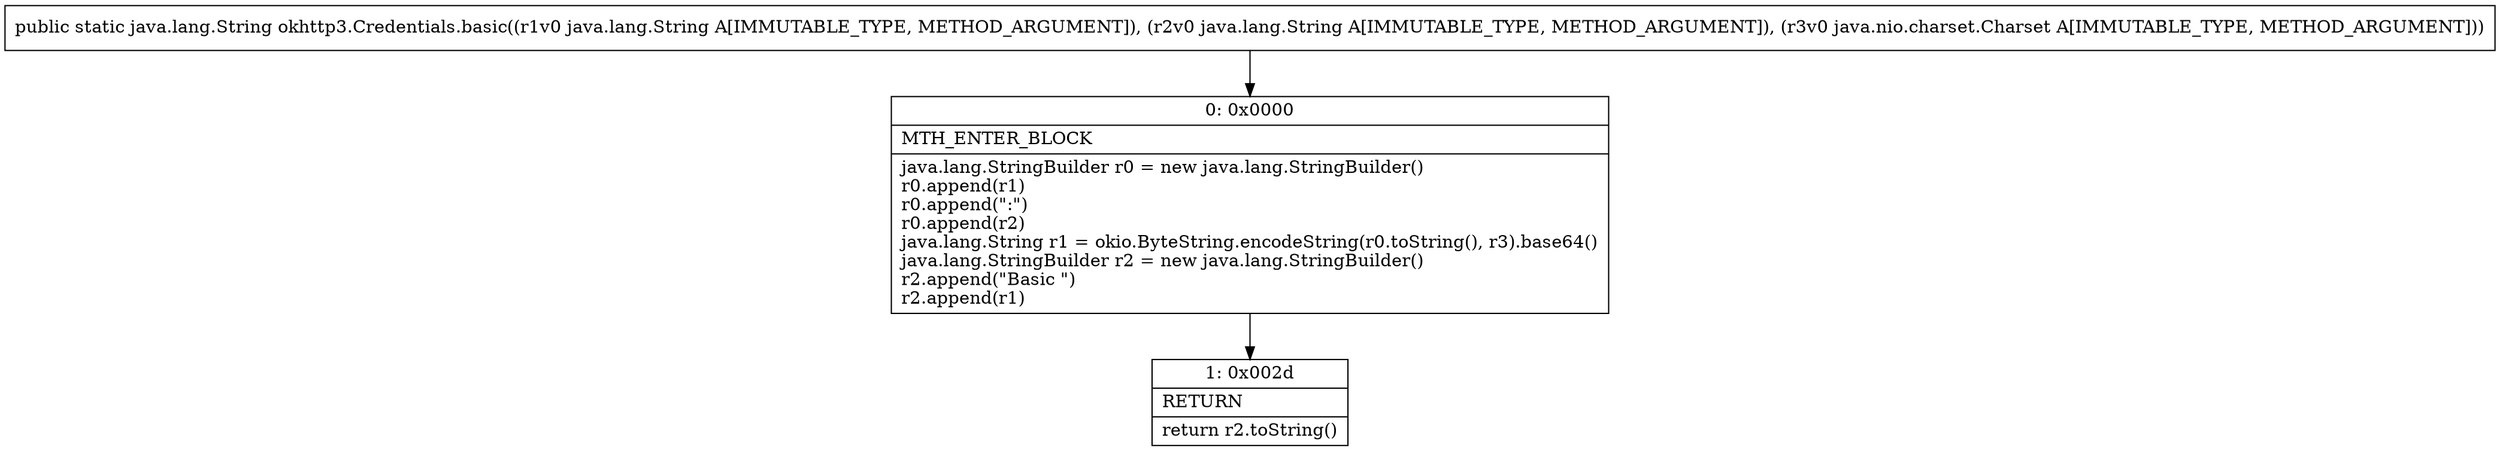 digraph "CFG forokhttp3.Credentials.basic(Ljava\/lang\/String;Ljava\/lang\/String;Ljava\/nio\/charset\/Charset;)Ljava\/lang\/String;" {
Node_0 [shape=record,label="{0\:\ 0x0000|MTH_ENTER_BLOCK\l|java.lang.StringBuilder r0 = new java.lang.StringBuilder()\lr0.append(r1)\lr0.append(\":\")\lr0.append(r2)\ljava.lang.String r1 = okio.ByteString.encodeString(r0.toString(), r3).base64()\ljava.lang.StringBuilder r2 = new java.lang.StringBuilder()\lr2.append(\"Basic \")\lr2.append(r1)\l}"];
Node_1 [shape=record,label="{1\:\ 0x002d|RETURN\l|return r2.toString()\l}"];
MethodNode[shape=record,label="{public static java.lang.String okhttp3.Credentials.basic((r1v0 java.lang.String A[IMMUTABLE_TYPE, METHOD_ARGUMENT]), (r2v0 java.lang.String A[IMMUTABLE_TYPE, METHOD_ARGUMENT]), (r3v0 java.nio.charset.Charset A[IMMUTABLE_TYPE, METHOD_ARGUMENT])) }"];
MethodNode -> Node_0;
Node_0 -> Node_1;
}

